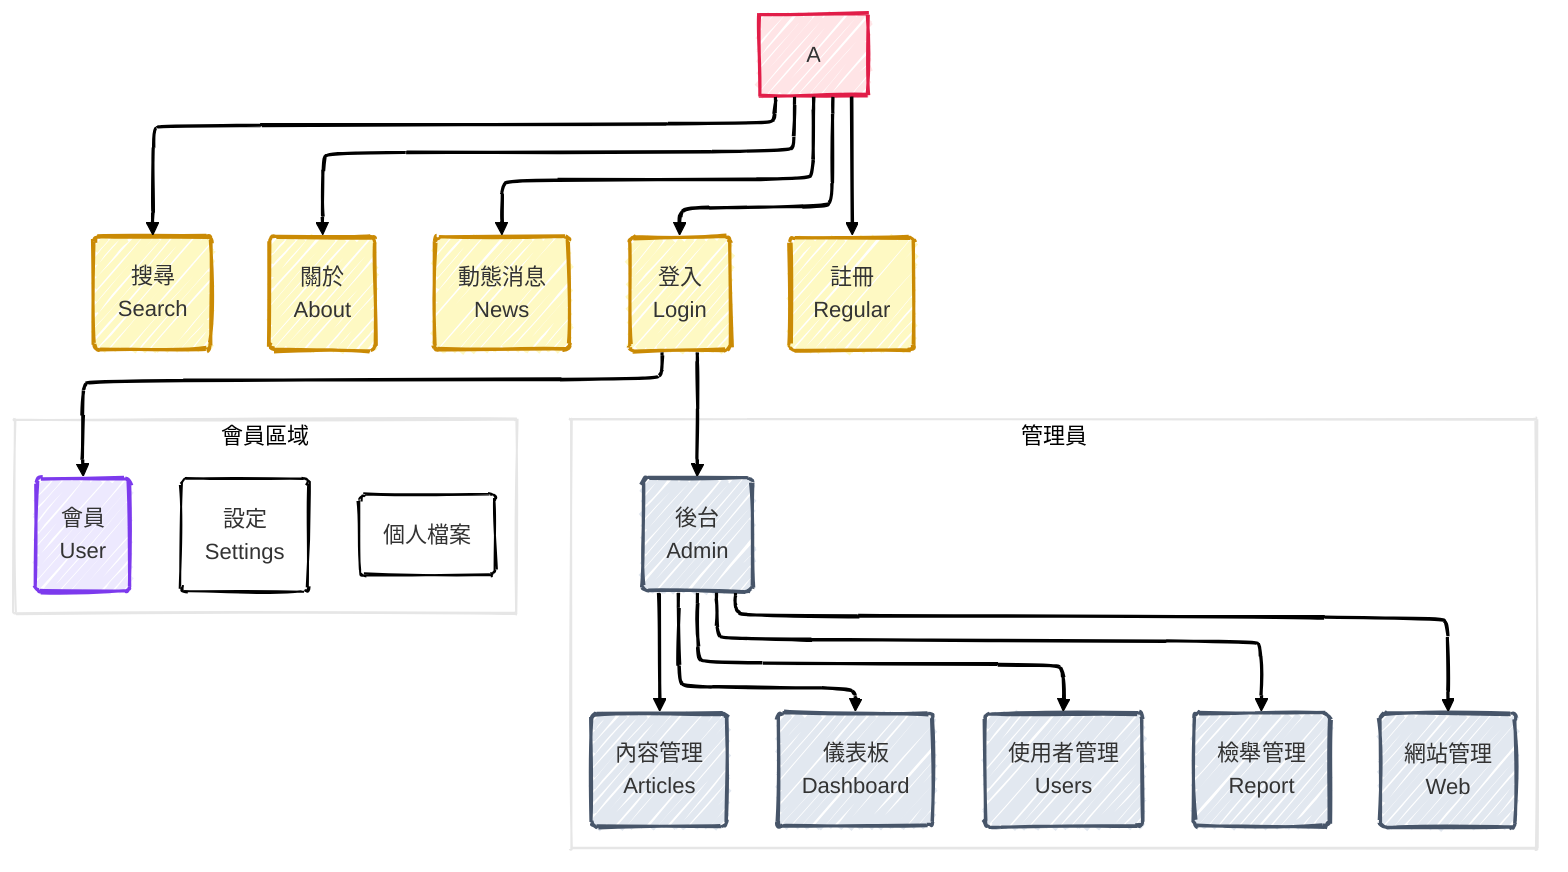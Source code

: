 ---
config:
  theme: neo
  look: handDrawn
  layout: elk
id: 1707bcf5-4321-4f64-87f9-2623301baa27
---
graph TD
    %% Styling
    classDef pink fill:#ffe4e6,stroke:#e11d48,stroke-width:2px;
    classDef yellow fill:#fef9c3,stroke:#ca8a04,stroke-width:2px;
    classDef green fill:#dcfce7,stroke:#16a34a,stroke-width:2px;
    classDef blue fill:#dbeafe,stroke:#2563eb,stroke-width:2px;
    classDef orange fill:#ffedd5,stroke:#f97316,stroke-width:2px;
    classDef purple fill:#ede9fe,stroke:#7c3aed,stroke-width:2px;
    classDef gray fill:#e2e8f0,stroke:#475569,stroke-width:2px;

    %% Nodes
    %% A(首頁<br>Home)

    B1(搜尋<br>Search)
    B2(關於<br>About)
    B3(動態消息<br>News)
    B4(登入<br>Login)
    B5(註冊<br>Regular)

    C1(會員<br>User)
    C2(後台<br>Admin)
    %% C(搜尋<br>Search)
    %% D(關於<br>About)
    %% E(動態消息<br>News)
    %% F(登入<br>Login)

    A --> B1
    A --> B2
    A --> B3
    A --> B4
    A --> B5

    B4 --> C1
    B4 --> C2

    subgraph "管理員"
      C2
      D1(儀表板<br>Dashboard)
      D2(使用者管理<br>Users)
      D3(內容管理<br>Articles)
      D4(檢舉管理<br>Report)
      D5(網站管理<br>Web)

      C2 --> D1
      C2 --> D2
      C2 --> D3
      C2 --> D4
      C2 --> D5
    end
    
    subgraph "會員區域"
      C1
      D6(設定<br>Settings)
      D7(個人檔案)


    end
    %% subgraph "會員區域"
    %%     (建立貼文<br>Add Article)
    %%     (通知<br>Notify)
    %%     (訊息<br>Message)
    %%     (書籤<br>Bookmark)
    %%     (個人檔案<br>Profile)
    %%     (設定<br>Settings)

    %%     F --> G
    %%     F --> H
    %%     F --> I
    %%     F --> J
    %%     F --> K
    %%     F --> L

    %%     subgraph "個人檔案"
    %%         M(個人主頁<br>Profile)
    %%         N(活動<br>Activity)
    %%         O(按讚<br>GJ)
    %%         P(回覆<br>Answer)
    %%     end
        
    %%     K --> M
    %%     G --> M
    %%     J --> M
    %%     I --> M

    %%     subgraph "設定"
    %%         Q(編輯個人資訊<br>Profile)
    %%         R(帳號設定<br>Account)
    %%         S(安全性設定<br>Security)
    %%         T(錢包與數位身份<br>Wallet Address)
    %%     end

    %%     L --> H

    %%     K -- "註冊 Regular" --> P
    %%     K -- "註冊 Step1" --> Q
    %%     K -- "註冊 Step2" --> R
    %%     K -- "註冊 Step3" --> S
    %%     K -- "註冊 Step4" --> T
        
    %%     L --> Q
    %%     L --> R
    %%     L --> S
    %%     L --> T
    %% end
    
    %% subgraph "管理者"
    %%     U(後台<br>Admin)
    %%     V(通知<br>Notify)
    %%     W(訊息<br>Message)
    %%     X(書籤<br>Bookmark)
    %%     Y(個人檔案<br>Profile)
    %%     Z(設定<br>Settings)
    %% end

    %% A --> U
    %% F -.-> U

    %% U --> V
    %% U --> W
    %% U --> X
    %% U --> Y
    %% U --> Z
    
    %% Apply styles
    class A pink
    class B1,B2,B3,B4,B5 yellow
    class C1 purple
    class C2,D1,D2,D3,D4,D5 gray
    class F,G,H,I,J,K,L,M,N,O,P green
    class Q,R,S,T purple
    class U,V,W,X,Y,Z gray